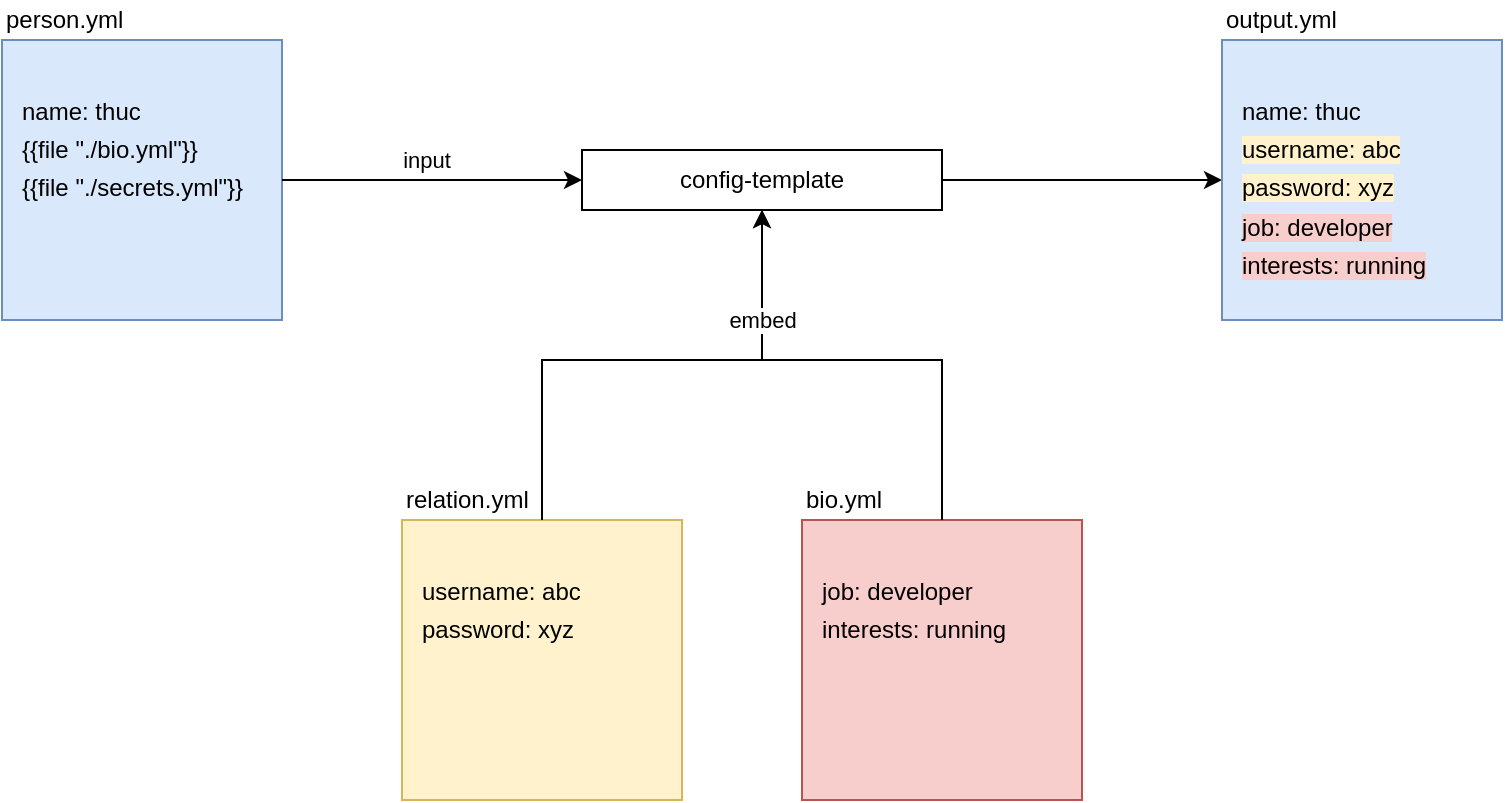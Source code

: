 <mxfile version="13.0.1" type="device"><diagram id="X1sLiQcm-RtcWxKHjRoC" name="Page-1"><mxGraphModel dx="910" dy="819" grid="1" gridSize="10" guides="1" tooltips="1" connect="1" arrows="1" fold="1" page="1" pageScale="1" pageWidth="850" pageHeight="1100" math="0" shadow="0"><root><mxCell id="0"/><mxCell id="1" parent="0"/><mxCell id="nBy87lDHSnUQfaLIISxz-1" value="&lt;p style=&quot;line-height: 160%&quot;&gt;name: thuc&lt;br&gt;{{file &quot;./bio.yml&quot;}}&lt;br&gt;{{file &quot;./secrets.yml&quot;}}&lt;br&gt;&lt;/p&gt;" style="rounded=0;whiteSpace=wrap;html=1;fillColor=#dae8fc;strokeColor=#6c8ebf;align=left;spacing=10;spacingTop=0;verticalAlign=top;" vertex="1" parent="1"><mxGeometry x="70" y="40" width="140" height="140" as="geometry"/></mxCell><mxCell id="nBy87lDHSnUQfaLIISxz-2" value="&lt;p style=&quot;line-height: 160%&quot;&gt;job: developer&lt;br&gt;&lt;span&gt;interests: running&lt;br&gt;&lt;br&gt;&lt;/span&gt;&lt;/p&gt;" style="rounded=0;whiteSpace=wrap;html=1;fillColor=#F8CECC;strokeColor=#b85450;align=left;spacing=10;spacingTop=0;verticalAlign=top;" vertex="1" parent="1"><mxGeometry x="470" y="280" width="140" height="140" as="geometry"/></mxCell><mxCell id="nBy87lDHSnUQfaLIISxz-3" value="person.yml" style="text;html=1;strokeColor=none;fillColor=none;align=left;verticalAlign=middle;whiteSpace=wrap;rounded=0;" vertex="1" parent="1"><mxGeometry x="70" y="20" width="140" height="20" as="geometry"/></mxCell><mxCell id="nBy87lDHSnUQfaLIISxz-14" style="edgeStyle=orthogonalEdgeStyle;rounded=0;orthogonalLoop=1;jettySize=auto;html=1;exitX=0.5;exitY=1;exitDx=0;exitDy=0;entryX=0.5;entryY=1;entryDx=0;entryDy=0;" edge="1" parent="1" source="nBy87lDHSnUQfaLIISxz-4" target="nBy87lDHSnUQfaLIISxz-8"><mxGeometry relative="1" as="geometry"><Array as="points"><mxPoint x="540" y="200"/><mxPoint x="450" y="200"/></Array></mxGeometry></mxCell><mxCell id="nBy87lDHSnUQfaLIISxz-4" value="bio.yml" style="text;html=1;strokeColor=none;fillColor=none;align=left;verticalAlign=middle;whiteSpace=wrap;rounded=0;" vertex="1" parent="1"><mxGeometry x="470" y="260" width="140" height="20" as="geometry"/></mxCell><mxCell id="nBy87lDHSnUQfaLIISxz-5" value="&lt;p style=&quot;line-height: 160%&quot;&gt;username: abc&lt;br&gt;password: xyz&lt;/p&gt;" style="rounded=0;whiteSpace=wrap;html=1;fillColor=#fff2cc;strokeColor=#d6b656;align=left;spacing=10;spacingTop=0;verticalAlign=top;" vertex="1" parent="1"><mxGeometry x="270" y="280" width="140" height="140" as="geometry"/></mxCell><mxCell id="nBy87lDHSnUQfaLIISxz-10" style="edgeStyle=orthogonalEdgeStyle;rounded=0;orthogonalLoop=1;jettySize=auto;html=1;exitX=0.5;exitY=1;exitDx=0;exitDy=0;entryX=0.5;entryY=1;entryDx=0;entryDy=0;" edge="1" parent="1" source="nBy87lDHSnUQfaLIISxz-6" target="nBy87lDHSnUQfaLIISxz-8"><mxGeometry relative="1" as="geometry"><Array as="points"><mxPoint x="340" y="200"/><mxPoint x="450" y="200"/></Array></mxGeometry></mxCell><mxCell id="nBy87lDHSnUQfaLIISxz-13" value="embed" style="edgeLabel;html=1;align=center;verticalAlign=middle;resizable=0;points=[];" vertex="1" connectable="0" parent="nBy87lDHSnUQfaLIISxz-10"><mxGeometry x="-0.006" y="1" relative="1" as="geometry"><mxPoint x="58.33" y="-19" as="offset"/></mxGeometry></mxCell><mxCell id="nBy87lDHSnUQfaLIISxz-6" value="relation.yml" style="text;html=1;strokeColor=none;fillColor=none;align=left;verticalAlign=middle;whiteSpace=wrap;rounded=0;" vertex="1" parent="1"><mxGeometry x="270" y="260" width="140" height="20" as="geometry"/></mxCell><mxCell id="nBy87lDHSnUQfaLIISxz-7" value="" style="endArrow=classic;html=1;exitX=1;exitY=0.5;exitDx=0;exitDy=0;entryX=0;entryY=0.5;entryDx=0;entryDy=0;" edge="1" parent="1" source="nBy87lDHSnUQfaLIISxz-8" target="nBy87lDHSnUQfaLIISxz-15"><mxGeometry width="50" height="50" relative="1" as="geometry"><mxPoint x="510" y="190" as="sourcePoint"/><mxPoint x="600" y="110" as="targetPoint"/></mxGeometry></mxCell><mxCell id="nBy87lDHSnUQfaLIISxz-8" value="config-template" style="rounded=0;whiteSpace=wrap;html=1;align=center;" vertex="1" parent="1"><mxGeometry x="360" y="95" width="180" height="30" as="geometry"/></mxCell><mxCell id="nBy87lDHSnUQfaLIISxz-9" value="" style="endArrow=classic;html=1;exitX=1;exitY=0.5;exitDx=0;exitDy=0;" edge="1" parent="1" source="nBy87lDHSnUQfaLIISxz-1" target="nBy87lDHSnUQfaLIISxz-8"><mxGeometry width="50" height="50" relative="1" as="geometry"><mxPoint x="260" y="110" as="sourcePoint"/><mxPoint x="600" y="110" as="targetPoint"/></mxGeometry></mxCell><mxCell id="nBy87lDHSnUQfaLIISxz-12" value="input" style="edgeLabel;html=1;align=center;verticalAlign=middle;resizable=0;points=[];" vertex="1" connectable="0" parent="nBy87lDHSnUQfaLIISxz-9"><mxGeometry x="-0.05" y="1" relative="1" as="geometry"><mxPoint y="-9" as="offset"/></mxGeometry></mxCell><mxCell id="nBy87lDHSnUQfaLIISxz-15" value="&lt;p style=&quot;line-height: 160%&quot;&gt;name: thuc&lt;br&gt;&lt;span style=&quot;background-color: rgb(255 , 242 , 204)&quot;&gt;username: abc&lt;br&gt;password: xyz&lt;/span&gt;&lt;br&gt;&lt;span style=&quot;background-color: rgb(248 , 206 , 204)&quot;&gt;job: developer&lt;br&gt;interests: running&lt;/span&gt;&lt;br&gt;&lt;/p&gt;" style="rounded=0;whiteSpace=wrap;html=1;fillColor=#dae8fc;strokeColor=#6c8ebf;align=left;spacing=10;spacingTop=0;verticalAlign=top;" vertex="1" parent="1"><mxGeometry x="680" y="40" width="140" height="140" as="geometry"/></mxCell><mxCell id="nBy87lDHSnUQfaLIISxz-16" value="output.yml" style="text;html=1;strokeColor=none;fillColor=none;align=left;verticalAlign=middle;whiteSpace=wrap;rounded=0;" vertex="1" parent="1"><mxGeometry x="680" y="20" width="140" height="20" as="geometry"/></mxCell></root></mxGraphModel></diagram></mxfile>